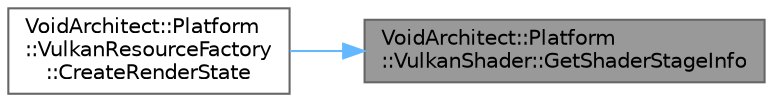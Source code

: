 digraph "VoidArchitect::Platform::VulkanShader::GetShaderStageInfo"
{
 // LATEX_PDF_SIZE
  bgcolor="transparent";
  edge [fontname=Helvetica,fontsize=10,labelfontname=Helvetica,labelfontsize=10];
  node [fontname=Helvetica,fontsize=10,shape=box,height=0.2,width=0.4];
  rankdir="RL";
  Node1 [id="Node000001",label="VoidArchitect::Platform\l::VulkanShader::GetShaderStageInfo",height=0.2,width=0.4,color="gray40", fillcolor="grey60", style="filled", fontcolor="black",tooltip=" "];
  Node1 -> Node2 [id="edge2_Node000001_Node000002",dir="back",color="steelblue1",style="solid",tooltip=" "];
  Node2 [id="Node000002",label="VoidArchitect::Platform\l::VulkanResourceFactory\l::CreateRenderState",height=0.2,width=0.4,color="grey40", fillcolor="white", style="filled",URL="$class_void_architect_1_1_platform_1_1_vulkan_resource_factory.html#a53fcaad2a002b241d7f1a73180a8b8aa",tooltip=" "];
}
